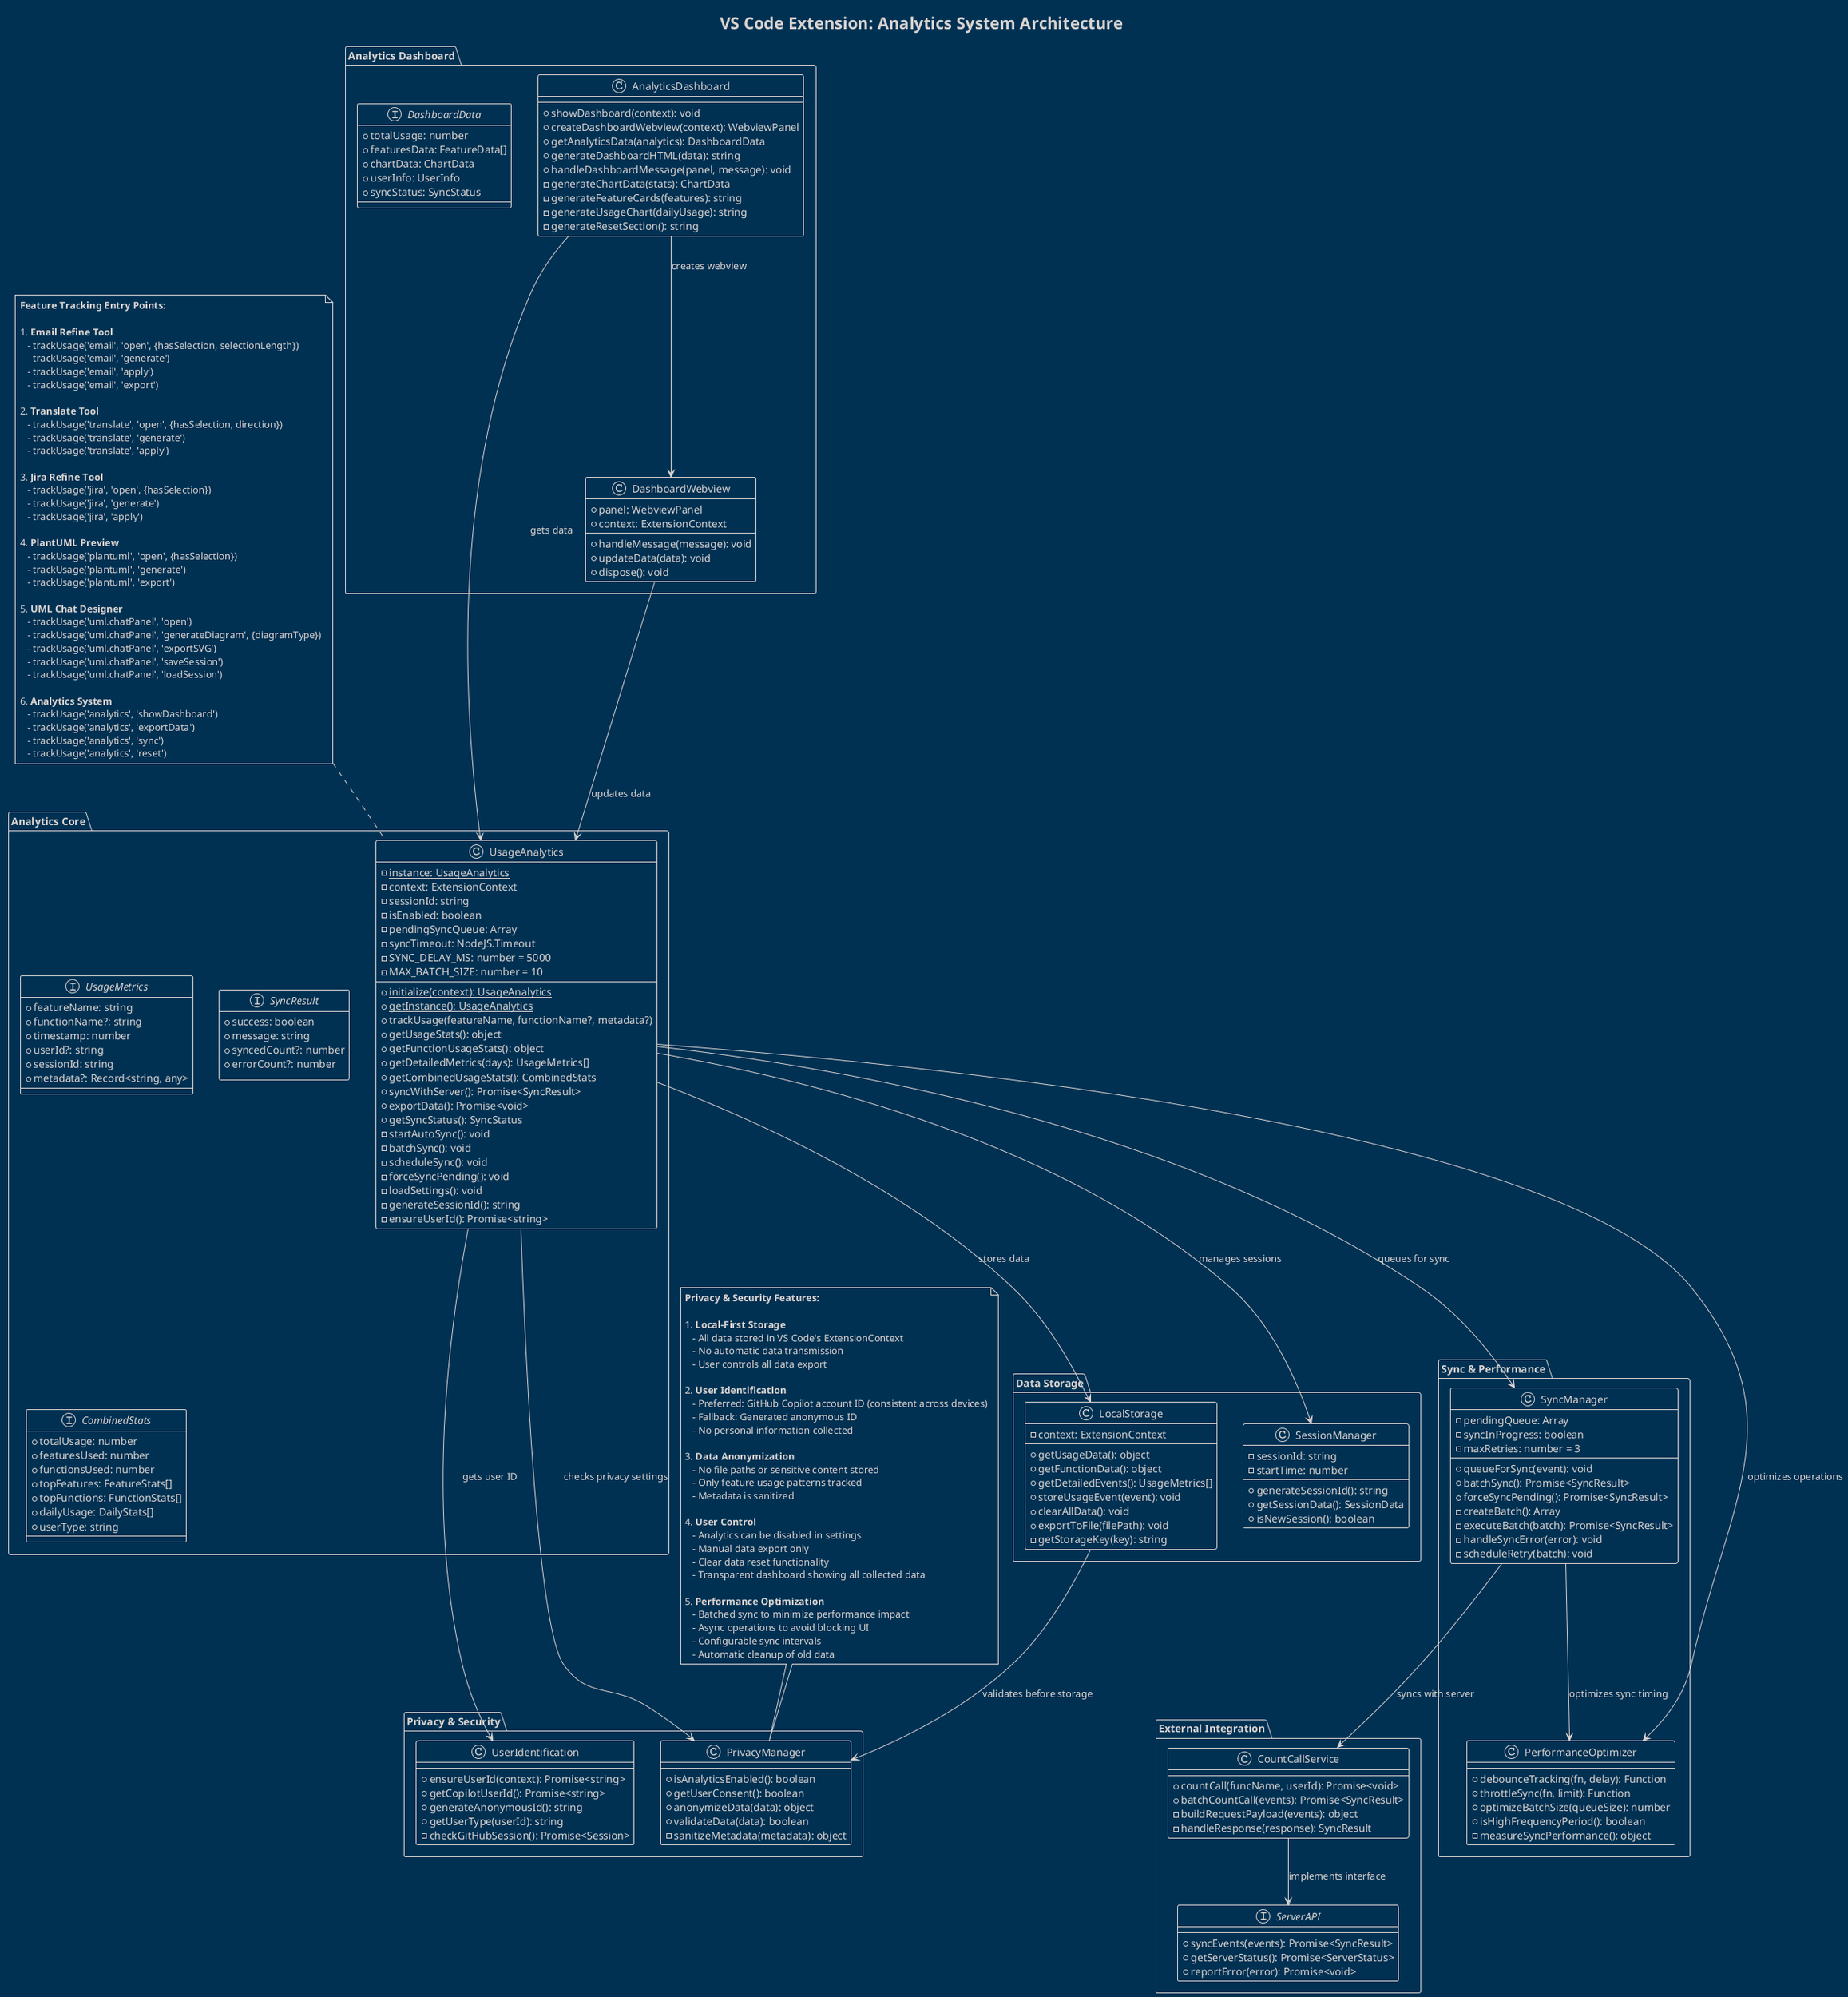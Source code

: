@startuml Analytics System Design
!theme blueprint
title VS Code Extension: Analytics System Architecture

package "Analytics Core" {
    class UsageAnalytics {
        - instance: UsageAnalytics {static}
        - context: ExtensionContext
        - sessionId: string
        - isEnabled: boolean
        - pendingSyncQueue: Array
        - syncTimeout: NodeJS.Timeout
        - SYNC_DELAY_MS: number = 5000
        - MAX_BATCH_SIZE: number = 10
        
        + initialize(context): UsageAnalytics {static}
        + getInstance(): UsageAnalytics {static}
        + trackUsage(featureName, functionName?, metadata?)
        + getUsageStats(): object
        + getFunctionUsageStats(): object
        + getDetailedMetrics(days): UsageMetrics[]
        + getCombinedUsageStats(): CombinedStats
        + syncWithServer(): Promise<SyncResult>
        + exportData(): Promise<void>
        + getSyncStatus(): SyncStatus
        - startAutoSync(): void
        - batchSync(): void
        - scheduleSync(): void
        - forceSyncPending(): void
        - loadSettings(): void
        - generateSessionId(): string
        - ensureUserId(): Promise<string>
    }
    
    interface UsageMetrics {
        + featureName: string
        + functionName?: string
        + timestamp: number
        + userId?: string
        + sessionId: string
        + metadata?: Record<string, any>
    }
    
    interface SyncResult {
        + success: boolean
        + message: string
        + syncedCount?: number
        + errorCount?: number
    }
    
    interface CombinedStats {
        + totalUsage: number
        + featuresUsed: number
        + functionsUsed: number
        + topFeatures: FeatureStats[]
        + topFunctions: FunctionStats[]
        + dailyUsage: DailyStats[]
        + userType: string
    }
}

package "Analytics Dashboard" {
    class AnalyticsDashboard {
        + showDashboard(context): void
        + createDashboardWebview(context): WebviewPanel
        + getAnalyticsData(analytics): DashboardData
        + generateDashboardHTML(data): string
        + handleDashboardMessage(panel, message): void
        - generateChartData(stats): ChartData
        - generateFeatureCards(features): string
        - generateUsageChart(dailyUsage): string
        - generateResetSection(): string
    }
    
    interface DashboardData {
        + totalUsage: number
        + featuresData: FeatureData[]
        + chartData: ChartData
        + userInfo: UserInfo
        + syncStatus: SyncStatus
    }
    
    class DashboardWebview {
        + panel: WebviewPanel
        + context: ExtensionContext
        + handleMessage(message): void
        + updateData(data): void
        + dispose(): void
    }
}

package "Data Storage" {
    class LocalStorage {
        - context: ExtensionContext
        + getUsageData(): object
        + getFunctionData(): object
        + getDetailedEvents(): UsageMetrics[]
        + storeUsageEvent(event): void
        + clearAllData(): void
        + exportToFile(filePath): void
        - getStorageKey(key): string
    }
    
    class SessionManager {
        - sessionId: string
        - startTime: number
        + generateSessionId(): string
        + getSessionData(): SessionData
        + isNewSession(): boolean
    }
}

package "Privacy & Security" {
    class PrivacyManager {
        + isAnalyticsEnabled(): boolean
        + getUserConsent(): boolean
        + anonymizeData(data): object
        + validateData(data): boolean
        - sanitizeMetadata(metadata): object
    }
    
    class UserIdentification {
        + ensureUserId(context): Promise<string>
        + getCopilotUserId(): Promise<string>
        + generateAnonymousId(): string
        + getUserType(userId): string
        - checkGitHubSession(): Promise<Session>
    }
}

package "Sync & Performance" {
    class SyncManager {
        - pendingQueue: Array
        - syncInProgress: boolean
        - maxRetries: number = 3
        + queueForSync(event): void
        + batchSync(): Promise<SyncResult>
        + forceSyncPending(): Promise<SyncResult>
        - createBatch(): Array
        - executeBatch(batch): Promise<SyncResult>
        - handleSyncError(error): void
        - scheduleRetry(batch): void
    }
    
    class PerformanceOptimizer {
        + debounceTracking(fn, delay): Function
        + throttleSync(fn, limit): Function
        + optimizeBatchSize(queueSize): number
        + isHighFrequencyPeriod(): boolean
        - measureSyncPerformance(): object
    }
}

package "External Integration" {
    interface ServerAPI {
        + syncEvents(events): Promise<SyncResult>
        + getServerStatus(): Promise<ServerStatus>
        + reportError(error): Promise<void>
    }
    
    class CountCallService {
        + countCall(funcName, userId): Promise<void>
        + batchCountCall(events): Promise<SyncResult>
        - buildRequestPayload(events): object
        - handleResponse(response): SyncResult
    }
}

' Relationships
UsageAnalytics --> LocalStorage : stores data
UsageAnalytics --> SessionManager : manages sessions
UsageAnalytics --> PrivacyManager : checks privacy settings
UsageAnalytics --> UserIdentification : gets user ID
UsageAnalytics --> SyncManager : queues for sync
UsageAnalytics --> PerformanceOptimizer : optimizes operations

AnalyticsDashboard --> UsageAnalytics : gets data
AnalyticsDashboard --> DashboardWebview : creates webview
DashboardWebview --> UsageAnalytics : updates data

SyncManager --> CountCallService : syncs with server
CountCallService --> ServerAPI : implements interface

LocalStorage --> PrivacyManager : validates before storage
SyncManager --> PerformanceOptimizer : optimizes sync timing

' Feature tracking entry points
note as TrackingPoints
**Feature Tracking Entry Points:**

1. **Email Refine Tool**
   - trackUsage('email', 'open', {hasSelection, selectionLength})
   - trackUsage('email', 'generate')
   - trackUsage('email', 'apply')
   - trackUsage('email', 'export')

2. **Translate Tool**
   - trackUsage('translate', 'open', {hasSelection, direction})
   - trackUsage('translate', 'generate')
   - trackUsage('translate', 'apply')

3. **Jira Refine Tool**
   - trackUsage('jira', 'open', {hasSelection})
   - trackUsage('jira', 'generate')
   - trackUsage('jira', 'apply')

4. **PlantUML Preview**
   - trackUsage('plantuml', 'open', {hasSelection})
   - trackUsage('plantuml', 'generate')
   - trackUsage('plantuml', 'export')

5. **UML Chat Designer**
   - trackUsage('uml.chatPanel', 'open')
   - trackUsage('uml.chatPanel', 'generateDiagram', {diagramType})
   - trackUsage('uml.chatPanel', 'exportSVG')
   - trackUsage('uml.chatPanel', 'saveSession')
   - trackUsage('uml.chatPanel', 'loadSession')

6. **Analytics System**
   - trackUsage('analytics', 'showDashboard')
   - trackUsage('analytics', 'exportData')
   - trackUsage('analytics', 'sync')
   - trackUsage('analytics', 'reset')
end note

note as PrivacyFeatures
**Privacy & Security Features:**

1. **Local-First Storage**
   - All data stored in VS Code's ExtensionContext
   - No automatic data transmission
   - User controls all data export

2. **User Identification**
   - Preferred: GitHub Copilot account ID (consistent across devices)
   - Fallback: Generated anonymous ID
   - No personal information collected

3. **Data Anonymization**
   - No file paths or sensitive content stored
   - Only feature usage patterns tracked
   - Metadata is sanitized

4. **User Control**
   - Analytics can be disabled in settings
   - Manual data export only
   - Clear data reset functionality
   - Transparent dashboard showing all collected data

5. **Performance Optimization**
   - Batched sync to minimize performance impact
   - Async operations to avoid blocking UI
   - Configurable sync intervals
   - Automatic cleanup of old data
end note

TrackingPoints .. UsageAnalytics
PrivacyFeatures .. PrivacyManager

@enduml
